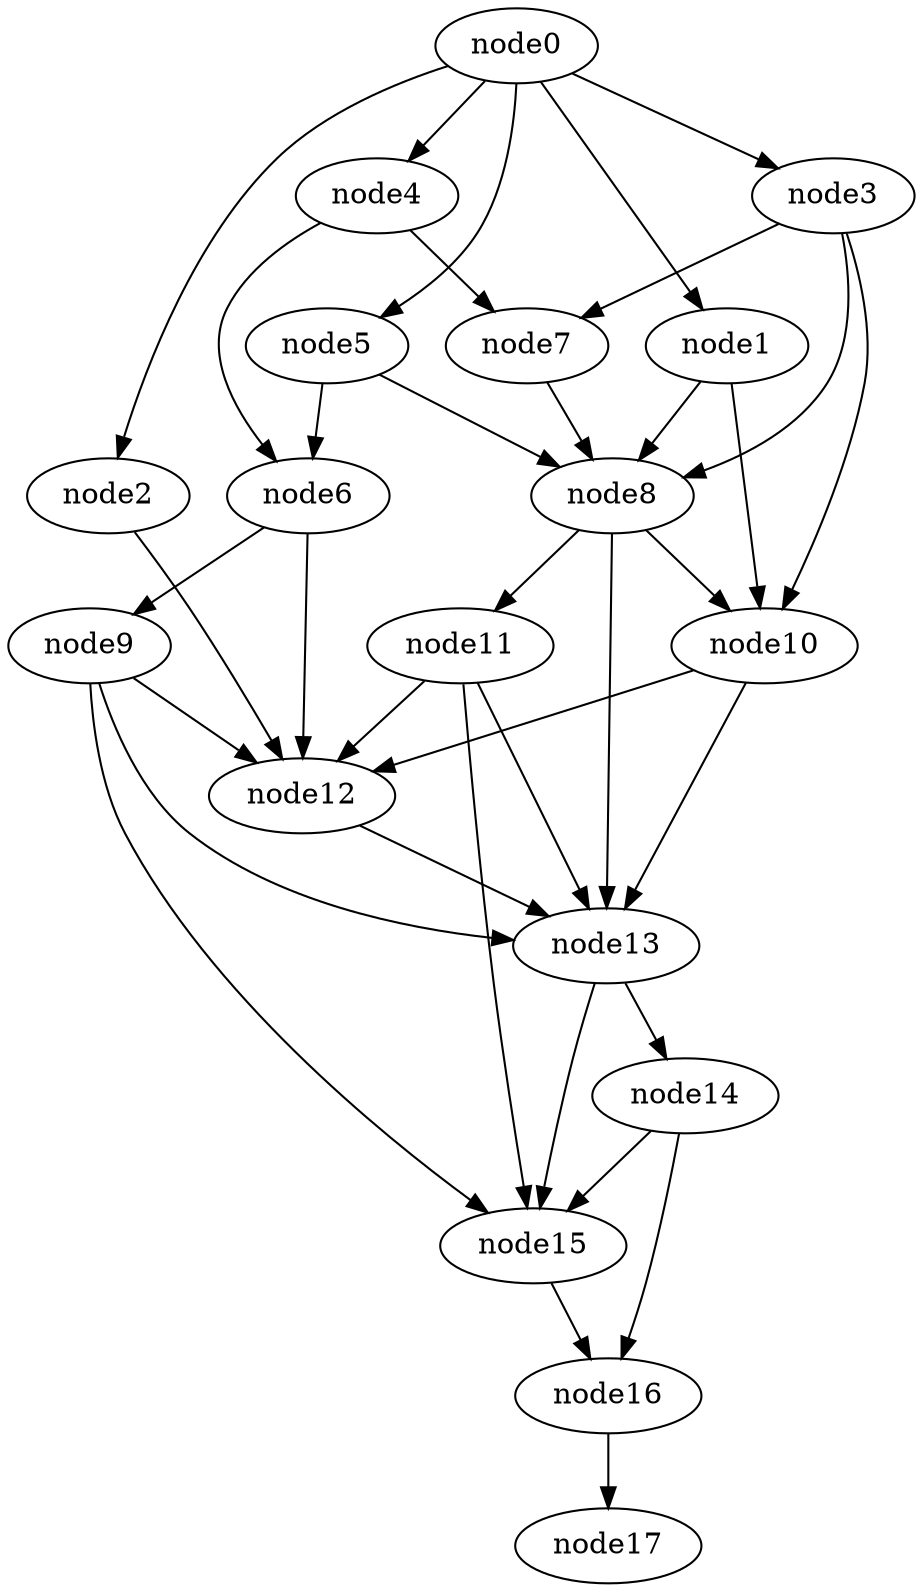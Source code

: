 digraph g{
	node17
	node16 -> node17
	node15 -> node16
	node14 -> node16
	node14 -> node15
	node13 -> node15
	node13 -> node14
	node12 -> node13
	node11 -> node15
	node11 -> node13
	node11 -> node12
	node10 -> node13
	node10 -> node12
	node9 -> node15
	node9 -> node13
	node9 -> node12
	node8 -> node13
	node8 -> node11
	node8 -> node10
	node7 -> node8
	node6 -> node12
	node6 -> node9
	node5 -> node8
	node5 -> node6
	node4 -> node7
	node4 -> node6
	node3 -> node10
	node3 -> node8
	node3 -> node7
	node2 -> node12
	node1 -> node10
	node1 -> node8
	node0 -> node5
	node0 -> node4
	node0 -> node3
	node0 -> node2
	node0 -> node1
}
